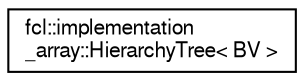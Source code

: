 digraph "Graphical Class Hierarchy"
{
  edge [fontname="FreeSans",fontsize="10",labelfontname="FreeSans",labelfontsize="10"];
  node [fontname="FreeSans",fontsize="10",shape=record];
  rankdir="LR";
  Node1 [label="fcl::implementation\l_array::HierarchyTree\< BV \>",height=0.2,width=0.4,color="black", fillcolor="white", style="filled",URL="$a00067.html",tooltip="Class for hierarchy tree structure. "];
}
